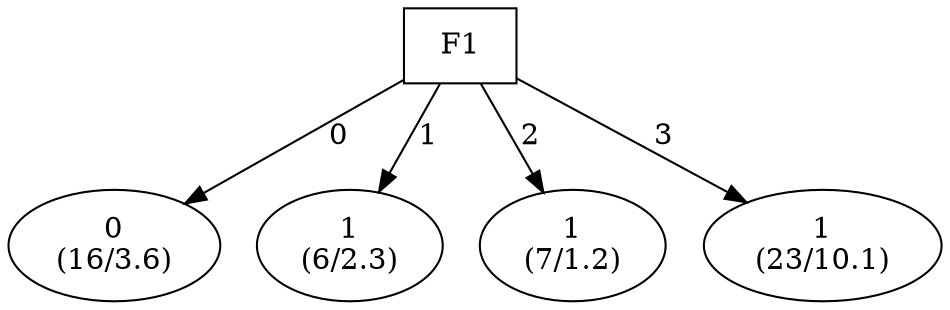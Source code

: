 digraph YaDT {
n0 [ shape=box, label="F1\n"]
n0 -> n1 [label="0"]
n1 [ shape=ellipse, label="0\n(16/3.6)"]
n0 -> n2 [label="1"]
n2 [ shape=ellipse, label="1\n(6/2.3)"]
n0 -> n3 [label="2"]
n3 [ shape=ellipse, label="1\n(7/1.2)"]
n0 -> n4 [label="3"]
n4 [ shape=ellipse, label="1\n(23/10.1)"]
}
